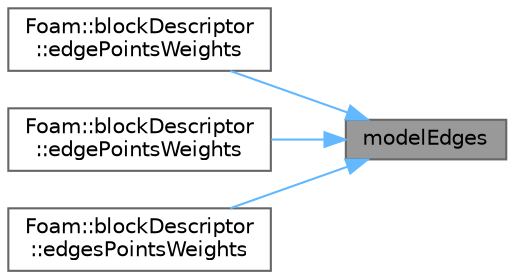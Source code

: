 digraph "modelEdges"
{
 // LATEX_PDF_SIZE
  bgcolor="transparent";
  edge [fontname=Helvetica,fontsize=10,labelfontname=Helvetica,labelfontsize=10];
  node [fontname=Helvetica,fontsize=10,shape=box,height=0.2,width=0.4];
  rankdir="RL";
  Node1 [id="Node000001",label="modelEdges",height=0.2,width=0.4,color="gray40", fillcolor="grey60", style="filled", fontcolor="black",tooltip=" "];
  Node1 -> Node2 [id="edge1_Node000001_Node000002",dir="back",color="steelblue1",style="solid",tooltip=" "];
  Node2 [id="Node000002",label="Foam::blockDescriptor\l::edgePointsWeights",height=0.2,width=0.4,color="grey40", fillcolor="white", style="filled",URL="$classFoam_1_1blockDescriptor.html#acefee18e490d28248e877a43039654c4",tooltip=" "];
  Node1 -> Node3 [id="edge2_Node000001_Node000003",dir="back",color="steelblue1",style="solid",tooltip=" "];
  Node3 [id="Node000003",label="Foam::blockDescriptor\l::edgePointsWeights",height=0.2,width=0.4,color="grey40", fillcolor="white", style="filled",URL="$classFoam_1_1blockDescriptor.html#afde4a7e913a593ef27f90f5b0a696477",tooltip=" "];
  Node1 -> Node4 [id="edge3_Node000001_Node000004",dir="back",color="steelblue1",style="solid",tooltip=" "];
  Node4 [id="Node000004",label="Foam::blockDescriptor\l::edgesPointsWeights",height=0.2,width=0.4,color="grey40", fillcolor="white", style="filled",URL="$classFoam_1_1blockDescriptor.html#ac3aa3ab3c1f110d9e46445d7e277665c",tooltip=" "];
}
